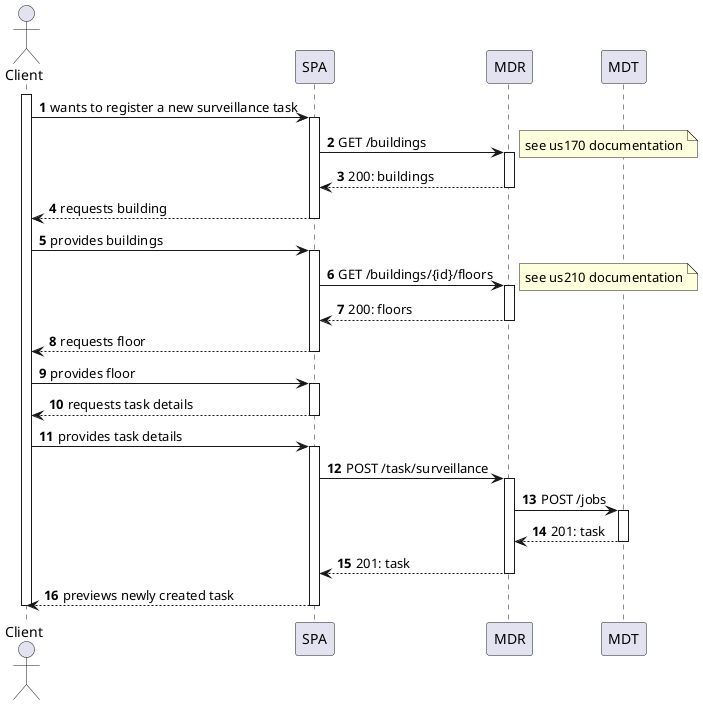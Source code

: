 @startuml
autonumber

actor "Client" as usr

participant "SPA" as ui
participant "MDR" as mdr
participant "MDT" as mdt

activate usr
usr -> ui : wants to register a new surveillance task
    activate ui
        ui -> mdr : GET /buildings
            activate mdr
                note right : see us170 documentation
            mdr --> ui : 200: buildings
            deactivate mdr

            ui --> usr : requests building
            deactivate ui

            usr -> ui : provides buildings
            activate ui
        ui -> mdr : GET /buildings/{id}/floors
                activate mdr
                note right : see us210 documentation
                    mdr --> ui : 200: floors
                deactivate mdr

                ui --> usr : requests floor
            deactivate ui

            usr -> ui : provides floor
            activate ui
                ui --> usr : requests task details
            deactivate ui

            usr -> ui : provides task details
        activate ui
            ui -> mdr : POST /task/surveillance
            activate mdr
                mdr -> mdt : POST /jobs
                activate mdt
                    mdt --> mdr : 201: task
                deactivate mdt
                mdr --> ui : 201: task
            deactivate mdr
            ui --> usr : previews newly created task
    deactivate ui
deactivate usr
@enduml
